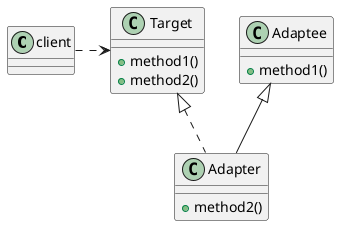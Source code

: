 @startuml
class client{
}

class Target{
+method1()
+method2()
}

class Adapter{
+method2()
}

class Adaptee{
+method1()
}

Target <|.. Adapter
Adaptee<|-- Adapter
client .right.> Target
@enduml